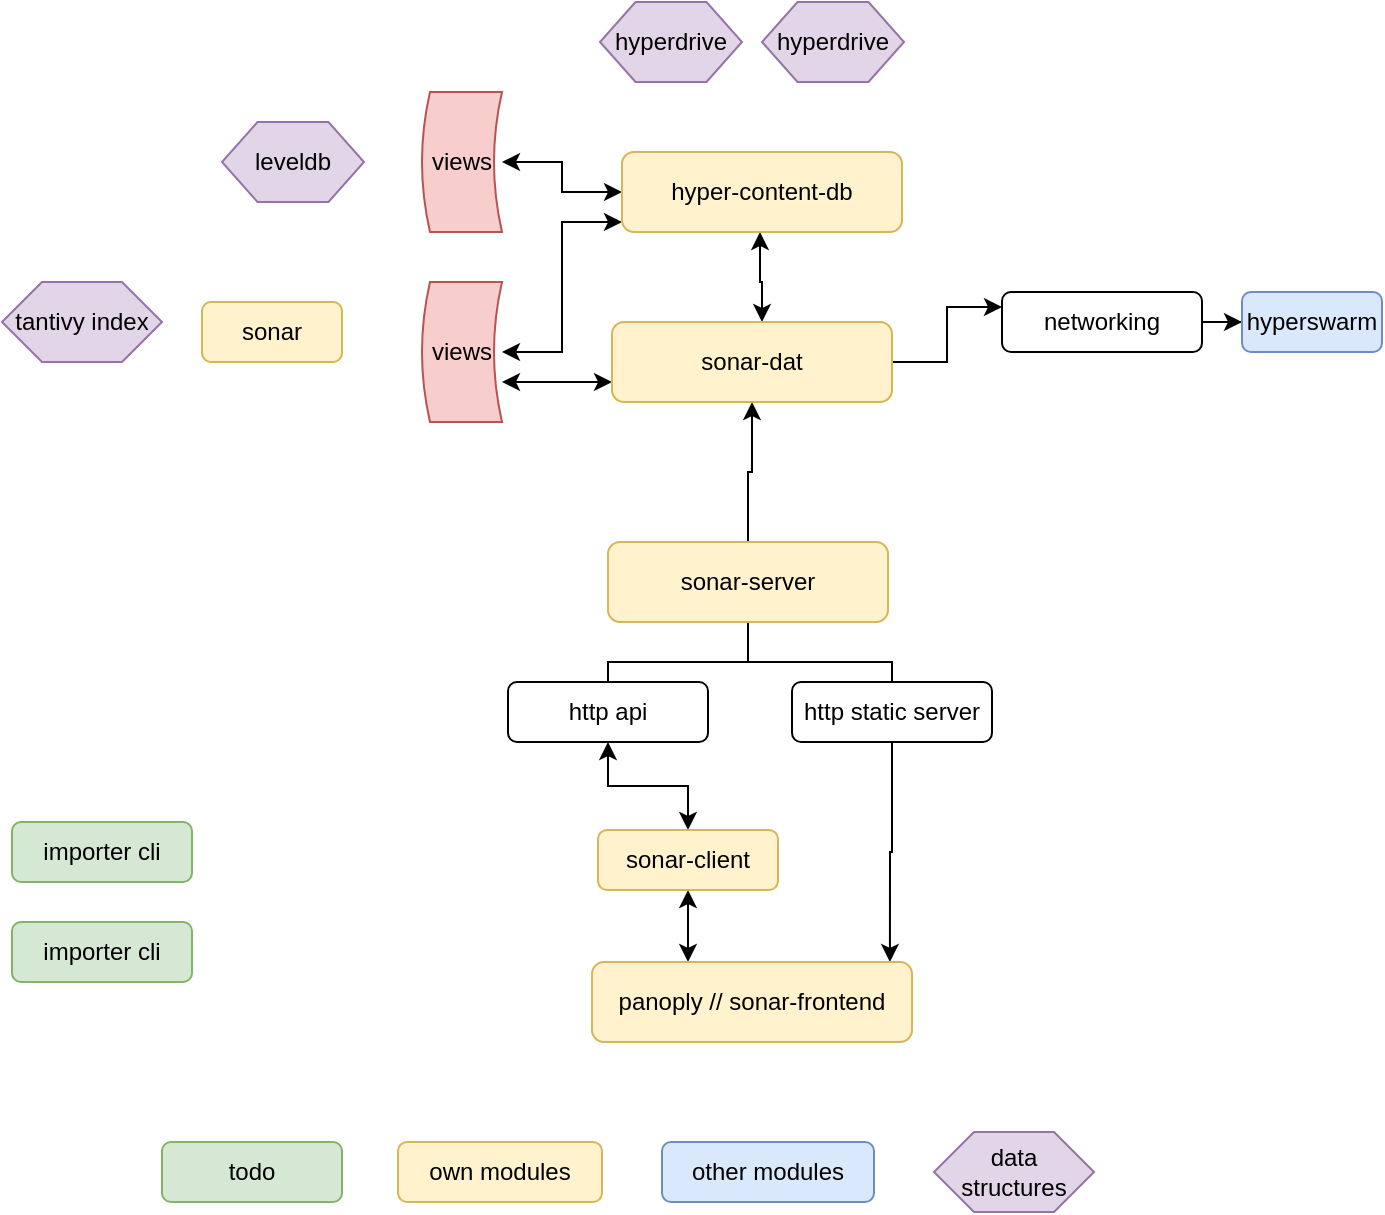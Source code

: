 <mxfile version="12.1.0" type="github" pages="3"><diagram id="LyZIkVX2aOX9mHSbe0mz" name="stack overview"><mxGraphModel dx="1897" dy="947" grid="1" gridSize="10" guides="1" tooltips="1" connect="1" arrows="1" fold="1" page="1" pageScale="1" pageWidth="827" pageHeight="1169" math="0" shadow="0"><root><mxCell id="0"/><mxCell id="1" parent="0"/><mxCell id="BrRFW0T1MFmaTLkrv0Lz-4" value="sonar" style="rounded=1;whiteSpace=wrap;html=1;fillColor=#fff2cc;strokeColor=#d6b656;" parent="1" vertex="1"><mxGeometry x="170" y="290" width="70" height="30" as="geometry"/></mxCell><mxCell id="BrRFW0T1MFmaTLkrv0Lz-18" style="edgeStyle=orthogonalEdgeStyle;rounded=0;orthogonalLoop=1;jettySize=auto;html=1;startArrow=classic;startFill=1;" parent="1" source="BrRFW0T1MFmaTLkrv0Lz-5" target="BrRFW0T1MFmaTLkrv0Lz-12" edge="1"><mxGeometry relative="1" as="geometry"/></mxCell><mxCell id="a60Kt4dlwiP7y3tnzwGO-5" style="edgeStyle=orthogonalEdgeStyle;rounded=0;orthogonalLoop=1;jettySize=auto;html=1;startArrow=classic;startFill=1;" edge="1" parent="1" source="BrRFW0T1MFmaTLkrv0Lz-5" target="a60Kt4dlwiP7y3tnzwGO-1"><mxGeometry relative="1" as="geometry"><Array as="points"><mxPoint x="449" y="280"/><mxPoint x="450" y="280"/></Array></mxGeometry></mxCell><mxCell id="a60Kt4dlwiP7y3tnzwGO-7" style="edgeStyle=orthogonalEdgeStyle;rounded=0;orthogonalLoop=1;jettySize=auto;html=1;entryX=1;entryY=0.5;entryDx=0;entryDy=0;startArrow=classic;startFill=1;" edge="1" parent="1" source="BrRFW0T1MFmaTLkrv0Lz-5" target="BrRFW0T1MFmaTLkrv0Lz-15"><mxGeometry relative="1" as="geometry"><Array as="points"><mxPoint x="350" y="250"/><mxPoint x="350" y="315"/></Array></mxGeometry></mxCell><mxCell id="BrRFW0T1MFmaTLkrv0Lz-5" value="hyper-content-db" style="rounded=1;whiteSpace=wrap;html=1;fillColor=#fff2cc;strokeColor=#d6b656;" parent="1" vertex="1"><mxGeometry x="380" y="215" width="140" height="40" as="geometry"/></mxCell><mxCell id="BrRFW0T1MFmaTLkrv0Lz-12" value="views" style="shape=dataStorage;whiteSpace=wrap;html=1;fillColor=#f8cecc;strokeColor=#b85450;" parent="1" vertex="1"><mxGeometry x="280" y="185" width="40" height="70" as="geometry"/></mxCell><mxCell id="BrRFW0T1MFmaTLkrv0Lz-35" style="edgeStyle=orthogonalEdgeStyle;rounded=0;orthogonalLoop=1;jettySize=auto;html=1;endArrow=none;endFill=0;" parent="1" source="BrRFW0T1MFmaTLkrv0Lz-13" target="BrRFW0T1MFmaTLkrv0Lz-31" edge="1"><mxGeometry relative="1" as="geometry"/></mxCell><mxCell id="BrRFW0T1MFmaTLkrv0Lz-37" style="edgeStyle=orthogonalEdgeStyle;rounded=0;orthogonalLoop=1;jettySize=auto;html=1;endArrow=none;endFill=0;" parent="1" source="BrRFW0T1MFmaTLkrv0Lz-13" target="BrRFW0T1MFmaTLkrv0Lz-30" edge="1"><mxGeometry relative="1" as="geometry"/></mxCell><mxCell id="a60Kt4dlwiP7y3tnzwGO-3" style="edgeStyle=orthogonalEdgeStyle;rounded=0;orthogonalLoop=1;jettySize=auto;html=1;entryX=0.5;entryY=1;entryDx=0;entryDy=0;" edge="1" parent="1" source="BrRFW0T1MFmaTLkrv0Lz-13" target="a60Kt4dlwiP7y3tnzwGO-1"><mxGeometry relative="1" as="geometry"/></mxCell><mxCell id="BrRFW0T1MFmaTLkrv0Lz-13" value="sonar-server" style="rounded=1;whiteSpace=wrap;html=1;fillColor=#fff2cc;strokeColor=#d6b656;" parent="1" vertex="1"><mxGeometry x="373" y="410" width="140" height="40" as="geometry"/></mxCell><mxCell id="BrRFW0T1MFmaTLkrv0Lz-15" value="views" style="shape=dataStorage;whiteSpace=wrap;html=1;fillColor=#f8cecc;strokeColor=#b85450;" parent="1" vertex="1"><mxGeometry x="280" y="280" width="40" height="70" as="geometry"/></mxCell><mxCell id="BrRFW0T1MFmaTLkrv0Lz-28" style="edgeStyle=orthogonalEdgeStyle;rounded=0;orthogonalLoop=1;jettySize=auto;html=1;" parent="1" source="BrRFW0T1MFmaTLkrv0Lz-20" target="BrRFW0T1MFmaTLkrv0Lz-21" edge="1"><mxGeometry relative="1" as="geometry"/></mxCell><mxCell id="BrRFW0T1MFmaTLkrv0Lz-20" value="networking" style="rounded=1;whiteSpace=wrap;html=1;" parent="1" vertex="1"><mxGeometry x="570" y="285" width="100" height="30" as="geometry"/></mxCell><mxCell id="BrRFW0T1MFmaTLkrv0Lz-21" value="hyperswarm" style="rounded=1;whiteSpace=wrap;html=1;fillColor=#dae8fc;strokeColor=#6c8ebf;" parent="1" vertex="1"><mxGeometry x="690" y="285" width="70" height="30" as="geometry"/></mxCell><mxCell id="a60Kt4dlwiP7y3tnzwGO-8" style="edgeStyle=orthogonalEdgeStyle;rounded=0;orthogonalLoop=1;jettySize=auto;html=1;startArrow=classic;startFill=1;" edge="1" parent="1" source="BrRFW0T1MFmaTLkrv0Lz-30" target="BrRFW0T1MFmaTLkrv0Lz-42"><mxGeometry relative="1" as="geometry"/></mxCell><mxCell id="BrRFW0T1MFmaTLkrv0Lz-30" value="http api" style="rounded=1;whiteSpace=wrap;html=1;" parent="1" vertex="1"><mxGeometry x="323" y="480" width="100" height="30" as="geometry"/></mxCell><mxCell id="BrRFW0T1MFmaTLkrv0Lz-39" style="edgeStyle=orthogonalEdgeStyle;rounded=0;orthogonalLoop=1;jettySize=auto;html=1;startArrow=none;startFill=0;endArrow=classic;endFill=1;entryX=0.931;entryY=0;entryDx=0;entryDy=0;entryPerimeter=0;" parent="1" source="BrRFW0T1MFmaTLkrv0Lz-31" target="BrRFW0T1MFmaTLkrv0Lz-32" edge="1"><mxGeometry relative="1" as="geometry"/></mxCell><mxCell id="BrRFW0T1MFmaTLkrv0Lz-31" value="http static server" style="rounded=1;whiteSpace=wrap;html=1;" parent="1" vertex="1"><mxGeometry x="465" y="480" width="100" height="30" as="geometry"/></mxCell><mxCell id="a60Kt4dlwiP7y3tnzwGO-9" style="edgeStyle=orthogonalEdgeStyle;rounded=0;orthogonalLoop=1;jettySize=auto;html=1;startArrow=classic;startFill=1;" edge="1" parent="1" source="BrRFW0T1MFmaTLkrv0Lz-32" target="BrRFW0T1MFmaTLkrv0Lz-42"><mxGeometry relative="1" as="geometry"><Array as="points"><mxPoint x="413" y="610"/><mxPoint x="413" y="610"/></Array></mxGeometry></mxCell><mxCell id="BrRFW0T1MFmaTLkrv0Lz-32" value="panoply // sonar-frontend" style="rounded=1;whiteSpace=wrap;html=1;fillColor=#fff2cc;strokeColor=#d6b656;" parent="1" vertex="1"><mxGeometry x="365" y="620" width="160" height="40" as="geometry"/></mxCell><mxCell id="BrRFW0T1MFmaTLkrv0Lz-40" value="importer cli" style="rounded=1;whiteSpace=wrap;html=1;fillColor=#d5e8d4;strokeColor=#82b366;" parent="1" vertex="1"><mxGeometry x="75" y="550" width="90" height="30" as="geometry"/></mxCell><mxCell id="BrRFW0T1MFmaTLkrv0Lz-41" value="importer cli" style="rounded=1;whiteSpace=wrap;html=1;fillColor=#d5e8d4;strokeColor=#82b366;" parent="1" vertex="1"><mxGeometry x="75" y="600" width="90" height="30" as="geometry"/></mxCell><mxCell id="BrRFW0T1MFmaTLkrv0Lz-42" value="sonar-client" style="rounded=1;whiteSpace=wrap;html=1;fillColor=#fff2cc;strokeColor=#d6b656;" parent="1" vertex="1"><mxGeometry x="368" y="554" width="90" height="30" as="geometry"/></mxCell><mxCell id="BrRFW0T1MFmaTLkrv0Lz-43" value="todo" style="rounded=1;whiteSpace=wrap;html=1;fillColor=#d5e8d4;strokeColor=#82b366;" parent="1" vertex="1"><mxGeometry x="150" y="710" width="90" height="30" as="geometry"/></mxCell><mxCell id="BrRFW0T1MFmaTLkrv0Lz-44" value="own modules" style="rounded=1;whiteSpace=wrap;html=1;fillColor=#fff2cc;strokeColor=#d6b656;" parent="1" vertex="1"><mxGeometry x="268" y="710" width="102" height="30" as="geometry"/></mxCell><mxCell id="BrRFW0T1MFmaTLkrv0Lz-46" value="hyperdrive" style="shape=hexagon;perimeter=hexagonPerimeter2;whiteSpace=wrap;html=1;fillColor=#e1d5e7;strokeColor=#9673a6;" parent="1" vertex="1"><mxGeometry x="369" y="140" width="71" height="40" as="geometry"/></mxCell><mxCell id="BrRFW0T1MFmaTLkrv0Lz-48" value="hyperdrive" style="shape=hexagon;perimeter=hexagonPerimeter2;whiteSpace=wrap;html=1;fillColor=#e1d5e7;strokeColor=#9673a6;" parent="1" vertex="1"><mxGeometry x="450" y="140" width="71" height="40" as="geometry"/></mxCell><mxCell id="BrRFW0T1MFmaTLkrv0Lz-49" value="leveldb" style="shape=hexagon;perimeter=hexagonPerimeter2;whiteSpace=wrap;html=1;fillColor=#e1d5e7;strokeColor=#9673a6;" parent="1" vertex="1"><mxGeometry x="180" y="200" width="71" height="40" as="geometry"/></mxCell><mxCell id="BrRFW0T1MFmaTLkrv0Lz-50" value="tantivy index" style="shape=hexagon;perimeter=hexagonPerimeter2;whiteSpace=wrap;html=1;fillColor=#e1d5e7;strokeColor=#9673a6;" parent="1" vertex="1"><mxGeometry x="70" y="280" width="80" height="40" as="geometry"/></mxCell><mxCell id="BrRFW0T1MFmaTLkrv0Lz-51" value="data structures" style="shape=hexagon;perimeter=hexagonPerimeter2;whiteSpace=wrap;html=1;fillColor=#e1d5e7;strokeColor=#9673a6;" parent="1" vertex="1"><mxGeometry x="536" y="705" width="80" height="40" as="geometry"/></mxCell><mxCell id="BrRFW0T1MFmaTLkrv0Lz-52" value="other modules" style="rounded=1;whiteSpace=wrap;html=1;fillColor=#dae8fc;strokeColor=#6c8ebf;" parent="1" vertex="1"><mxGeometry x="400" y="710" width="106" height="30" as="geometry"/></mxCell><mxCell id="a60Kt4dlwiP7y3tnzwGO-4" style="edgeStyle=orthogonalEdgeStyle;rounded=0;orthogonalLoop=1;jettySize=auto;html=1;entryX=0;entryY=0.25;entryDx=0;entryDy=0;" edge="1" parent="1" source="a60Kt4dlwiP7y3tnzwGO-1" target="BrRFW0T1MFmaTLkrv0Lz-20"><mxGeometry relative="1" as="geometry"/></mxCell><mxCell id="a60Kt4dlwiP7y3tnzwGO-6" style="edgeStyle=orthogonalEdgeStyle;rounded=0;orthogonalLoop=1;jettySize=auto;html=1;startArrow=classic;startFill=1;" edge="1" parent="1" source="a60Kt4dlwiP7y3tnzwGO-1" target="BrRFW0T1MFmaTLkrv0Lz-15"><mxGeometry relative="1" as="geometry"><Array as="points"><mxPoint x="330" y="330"/><mxPoint x="330" y="330"/></Array></mxGeometry></mxCell><mxCell id="a60Kt4dlwiP7y3tnzwGO-1" value="sonar-dat" style="rounded=1;whiteSpace=wrap;html=1;fillColor=#fff2cc;strokeColor=#d6b656;" vertex="1" parent="1"><mxGeometry x="375" y="300" width="140" height="40" as="geometry"/></mxCell></root></mxGraphModel></diagram><diagram id="cnA5syuYo0d1uhU0JSar" name="bots"><mxGraphModel dx="1897" dy="947" grid="1" gridSize="10" guides="1" tooltips="1" connect="1" arrows="1" fold="1" page="1" pageScale="1" pageWidth="827" pageHeight="1169" math="0" shadow="0"><root><mxCell id="BJcOlARVHZpzZAdNJk6J-0"/><mxCell id="BJcOlARVHZpzZAdNJk6J-1" parent="BJcOlARVHZpzZAdNJk6J-0"/><mxCell id="QC97Cmk_uKGFO3M2MT5K-0" value="hyperdrive&lt;br&gt;&lt;font color=&quot;#ff3399&quot;&gt;c6&lt;/font&gt;" style="shape=hexagon;perimeter=hexagonPerimeter2;whiteSpace=wrap;html=1;fillColor=#e1d5e7;strokeColor=#9673a6;" parent="BJcOlARVHZpzZAdNJk6J-1" vertex="1"><mxGeometry x="370.5" y="55" width="71" height="40" as="geometry"/></mxCell><mxCell id="QC97Cmk_uKGFO3M2MT5K-1" value="Variante 1" style="text;html=1;resizable=0;points=[];autosize=1;align=left;verticalAlign=top;spacingTop=-4;" parent="BJcOlARVHZpzZAdNJk6J-1" vertex="1"><mxGeometry x="240.5" y="25" width="70" height="20" as="geometry"/></mxCell><mxCell id="QC97Cmk_uKGFO3M2MT5K-32" style="edgeStyle=orthogonalEdgeStyle;rounded=0;orthogonalLoop=1;jettySize=auto;html=1;startArrow=none;startFill=0;endArrow=classic;endFill=1;" parent="BJcOlARVHZpzZAdNJk6J-1" source="QC97Cmk_uKGFO3M2MT5K-4" target="QC97Cmk_uKGFO3M2MT5K-13" edge="1"><mxGeometry relative="1" as="geometry"/></mxCell><mxCell id="QC97Cmk_uKGFO3M2MT5K-4" value="archipel-server" style="rounded=1;whiteSpace=wrap;html=1;" parent="BJcOlARVHZpzZAdNJk6J-1" vertex="1"><mxGeometry x="345.5" y="195" width="130" height="50" as="geometry"/></mxCell><mxCell id="QC97Cmk_uKGFO3M2MT5K-13" value="Island&lt;br&gt;&lt;font color=&quot;#ff0080&quot;&gt;f8&lt;/font&gt;" style="shape=process;whiteSpace=wrap;html=1;backgroundOutline=1;fillColor=#fff2cc;strokeColor=#d6b656;" parent="BJcOlARVHZpzZAdNJk6J-1" vertex="1"><mxGeometry x="353" y="120" width="115" height="40" as="geometry"/></mxCell><mxCell id="QC97Cmk_uKGFO3M2MT5K-17" value="importer" style="rounded=1;whiteSpace=wrap;html=1;" parent="BJcOlARVHZpzZAdNJk6J-1" vertex="1"><mxGeometry x="590.5" y="80" width="130" height="50" as="geometry"/></mxCell><mxCell id="QC97Cmk_uKGFO3M2MT5K-19" style="edgeStyle=orthogonalEdgeStyle;rounded=0;orthogonalLoop=1;jettySize=auto;html=1;startArrow=none;startFill=0;endArrow=classic;endFill=1;" parent="BJcOlARVHZpzZAdNJk6J-1" source="QC97Cmk_uKGFO3M2MT5K-18" target="QC97Cmk_uKGFO3M2MT5K-4" edge="1"><mxGeometry relative="1" as="geometry"/></mxCell><mxCell id="QC97Cmk_uKGFO3M2MT5K-20" value="HTTP" style="text;html=1;resizable=0;points=[];align=center;verticalAlign=middle;labelBackgroundColor=#ffffff;" parent="QC97Cmk_uKGFO3M2MT5K-19" vertex="1" connectable="0"><mxGeometry x="-0.462" y="-1" relative="1" as="geometry"><mxPoint as="offset"/></mxGeometry></mxCell><mxCell id="QC97Cmk_uKGFO3M2MT5K-18" value="archipel-client" style="rounded=1;whiteSpace=wrap;html=1;" parent="BJcOlARVHZpzZAdNJk6J-1" vertex="1"><mxGeometry x="590.5" y="145" width="130" height="50" as="geometry"/></mxCell><mxCell id="QC97Cmk_uKGFO3M2MT5K-21" value="hyperdrive&lt;br&gt;&lt;font color=&quot;#ff3399&quot;&gt;c6&lt;/font&gt;" style="shape=hexagon;perimeter=hexagonPerimeter2;whiteSpace=wrap;html=1;fillColor=#e1d5e7;strokeColor=#9673a6;" parent="BJcOlARVHZpzZAdNJk6J-1" vertex="1"><mxGeometry x="380.5" y="335" width="71" height="40" as="geometry"/></mxCell><mxCell id="QC97Cmk_uKGFO3M2MT5K-22" value="Variante 2" style="text;html=1;resizable=0;points=[];autosize=1;align=left;verticalAlign=top;spacingTop=-4;" parent="BJcOlARVHZpzZAdNJk6J-1" vertex="1"><mxGeometry x="250.5" y="305" width="70" height="20" as="geometry"/></mxCell><mxCell id="QC97Cmk_uKGFO3M2MT5K-33" style="edgeStyle=orthogonalEdgeStyle;rounded=0;orthogonalLoop=1;jettySize=auto;html=1;startArrow=none;startFill=0;endArrow=classic;endFill=1;" parent="BJcOlARVHZpzZAdNJk6J-1" source="QC97Cmk_uKGFO3M2MT5K-23" target="QC97Cmk_uKGFO3M2MT5K-24" edge="1"><mxGeometry relative="1" as="geometry"/></mxCell><mxCell id="QC97Cmk_uKGFO3M2MT5K-23" value="archipel-server" style="rounded=1;whiteSpace=wrap;html=1;" parent="BJcOlARVHZpzZAdNJk6J-1" vertex="1"><mxGeometry x="355.5" y="475" width="130" height="50" as="geometry"/></mxCell><mxCell id="QC97Cmk_uKGFO3M2MT5K-24" value="Island&lt;br&gt;&lt;font color=&quot;#ff0080&quot;&gt;f8&lt;/font&gt;" style="shape=process;whiteSpace=wrap;html=1;backgroundOutline=1;fillColor=#fff2cc;strokeColor=#d6b656;" parent="BJcOlARVHZpzZAdNJk6J-1" vertex="1"><mxGeometry x="363" y="400" width="115" height="40" as="geometry"/></mxCell><mxCell id="QC97Cmk_uKGFO3M2MT5K-29" style="edgeStyle=orthogonalEdgeStyle;rounded=0;orthogonalLoop=1;jettySize=auto;html=1;startArrow=none;startFill=0;endArrow=classic;endFill=1;" parent="BJcOlARVHZpzZAdNJk6J-1" source="QC97Cmk_uKGFO3M2MT5K-25" target="QC97Cmk_uKGFO3M2MT5K-23" edge="1"><mxGeometry relative="1" as="geometry"/></mxCell><mxCell id="QC97Cmk_uKGFO3M2MT5K-30" value="JS module" style="text;html=1;resizable=0;points=[];align=center;verticalAlign=middle;labelBackgroundColor=#ffffff;" parent="QC97Cmk_uKGFO3M2MT5K-29" vertex="1" connectable="0"><mxGeometry x="-0.447" y="15" relative="1" as="geometry"><mxPoint x="-16" y="14" as="offset"/></mxGeometry></mxCell><mxCell id="QC97Cmk_uKGFO3M2MT5K-25" value="importer" style="rounded=1;whiteSpace=wrap;html=1;" parent="BJcOlARVHZpzZAdNJk6J-1" vertex="1"><mxGeometry x="605.5" y="435" width="100" height="40" as="geometry"/></mxCell><mxCell id="QC97Cmk_uKGFO3M2MT5K-35" value="Variante 3" style="text;html=1;resizable=0;points=[];autosize=1;align=left;verticalAlign=top;spacingTop=-4;" parent="BJcOlARVHZpzZAdNJk6J-1" vertex="1"><mxGeometry x="248" y="595" width="70" height="20" as="geometry"/></mxCell><mxCell id="QC97Cmk_uKGFO3M2MT5K-36" style="edgeStyle=orthogonalEdgeStyle;rounded=0;orthogonalLoop=1;jettySize=auto;html=1;startArrow=none;startFill=0;endArrow=classic;endFill=1;" parent="BJcOlARVHZpzZAdNJk6J-1" source="QC97Cmk_uKGFO3M2MT5K-37" target="QC97Cmk_uKGFO3M2MT5K-38" edge="1"><mxGeometry relative="1" as="geometry"/></mxCell><mxCell id="QC97Cmk_uKGFO3M2MT5K-37" value="archipel-server" style="rounded=1;whiteSpace=wrap;html=1;" parent="BJcOlARVHZpzZAdNJk6J-1" vertex="1"><mxGeometry x="348" y="805" width="130" height="50" as="geometry"/></mxCell><mxCell id="QC97Cmk_uKGFO3M2MT5K-38" value="Island&lt;br&gt;&lt;font color=&quot;#ff0080&quot;&gt;f8&lt;/font&gt;" style="shape=process;whiteSpace=wrap;html=1;backgroundOutline=1;fillColor=#fff2cc;strokeColor=#d6b656;" parent="BJcOlARVHZpzZAdNJk6J-1" vertex="1"><mxGeometry x="355.5" y="730" width="115" height="40" as="geometry"/></mxCell><mxCell id="QC97Cmk_uKGFO3M2MT5K-42" value="hyperdrive&lt;br&gt;&lt;font color=&quot;#ff3399&quot;&gt;c6&lt;/font&gt;" style="shape=hexagon;perimeter=hexagonPerimeter2;whiteSpace=wrap;html=1;fillColor=#e1d5e7;strokeColor=#9673a6;" parent="BJcOlARVHZpzZAdNJk6J-1" vertex="1"><mxGeometry x="709" y="665" width="71" height="40" as="geometry"/></mxCell><mxCell id="QC97Cmk_uKGFO3M2MT5K-43" style="edgeStyle=orthogonalEdgeStyle;rounded=0;orthogonalLoop=1;jettySize=auto;html=1;startArrow=none;startFill=0;endArrow=classic;endFill=1;" parent="BJcOlARVHZpzZAdNJk6J-1" source="QC97Cmk_uKGFO3M2MT5K-44" target="QC97Cmk_uKGFO3M2MT5K-45" edge="1"><mxGeometry relative="1" as="geometry"/></mxCell><mxCell id="QC97Cmk_uKGFO3M2MT5K-44" value="archipel-server&lt;br&gt;(archipel-core ?)" style="rounded=1;whiteSpace=wrap;html=1;" parent="BJcOlARVHZpzZAdNJk6J-1" vertex="1"><mxGeometry x="720.5" y="805" width="130" height="50" as="geometry"/></mxCell><mxCell id="QC97Cmk_uKGFO3M2MT5K-45" value="Island&lt;br&gt;&lt;font color=&quot;#ff0080&quot;&gt;f8&lt;/font&gt;" style="shape=process;whiteSpace=wrap;html=1;backgroundOutline=1;fillColor=#fff2cc;strokeColor=#d6b656;" parent="BJcOlARVHZpzZAdNJk6J-1" vertex="1"><mxGeometry x="728" y="730" width="115" height="40" as="geometry"/></mxCell><mxCell id="QC97Cmk_uKGFO3M2MT5K-47" style="edgeStyle=orthogonalEdgeStyle;rounded=0;orthogonalLoop=1;jettySize=auto;html=1;startArrow=none;startFill=0;endArrow=classic;endFill=1;" parent="BJcOlARVHZpzZAdNJk6J-1" source="QC97Cmk_uKGFO3M2MT5K-46" target="QC97Cmk_uKGFO3M2MT5K-44" edge="1"><mxGeometry relative="1" as="geometry"/></mxCell><mxCell id="QC97Cmk_uKGFO3M2MT5K-48" value="JS Module" style="text;html=1;resizable=0;points=[];align=center;verticalAlign=middle;labelBackgroundColor=#ffffff;" parent="QC97Cmk_uKGFO3M2MT5K-47" vertex="1" connectable="0"><mxGeometry x="-0.401" y="1" relative="1" as="geometry"><mxPoint as="offset"/></mxGeometry></mxCell><mxCell id="QC97Cmk_uKGFO3M2MT5K-46" value="importer" style="rounded=1;whiteSpace=wrap;html=1;" parent="BJcOlARVHZpzZAdNJk6J-1" vertex="1"><mxGeometry x="937.5" y="785" width="100" height="40" as="geometry"/></mxCell><mxCell id="QC97Cmk_uKGFO3M2MT5K-49" value="hyperdrive&lt;br&gt;&lt;font color=&quot;#ff3399&quot;&gt;a5&lt;/font&gt;" style="shape=hexagon;perimeter=hexagonPerimeter2;whiteSpace=wrap;html=1;fillColor=#e1d5e7;strokeColor=#9673a6;" parent="BJcOlARVHZpzZAdNJk6J-1" vertex="1"><mxGeometry x="803.5" y="665" width="71" height="40" as="geometry"/></mxCell><mxCell id="QC97Cmk_uKGFO3M2MT5K-50" value="hyperdrive&lt;br&gt;&lt;font color=&quot;#ff3399&quot;&gt;c6&lt;/font&gt;" style="shape=hexagon;perimeter=hexagonPerimeter2;whiteSpace=wrap;html=1;fillColor=#e1d5e7;strokeColor=#9673a6;" parent="BJcOlARVHZpzZAdNJk6J-1" vertex="1"><mxGeometry x="338" y="665" width="71" height="40" as="geometry"/></mxCell><mxCell id="QC97Cmk_uKGFO3M2MT5K-51" value="hyperdrive&lt;br&gt;&lt;font color=&quot;#ff3399&quot;&gt;a5&lt;/font&gt;" style="shape=hexagon;perimeter=hexagonPerimeter2;whiteSpace=wrap;html=1;fillColor=#e1d5e7;strokeColor=#9673a6;" parent="BJcOlARVHZpzZAdNJk6J-1" vertex="1"><mxGeometry x="432.5" y="665" width="71" height="40" as="geometry"/></mxCell><mxCell id="QC97Cmk_uKGFO3M2MT5K-54" value="" style="shape=image;html=1;verticalAlign=top;verticalLabelPosition=bottom;labelBackgroundColor=#ffffff;imageAspect=0;aspect=fixed;image=https://cdn4.iconfinder.com/data/icons/keynote-and-powerpoint-icons/256/Plus-128.png" parent="BJcOlARVHZpzZAdNJk6J-1" vertex="1"><mxGeometry x="365.5" y="645" width="16" height="16" as="geometry"/></mxCell><mxCell id="QC97Cmk_uKGFO3M2MT5K-55" value="" style="shape=image;html=1;verticalAlign=top;verticalLabelPosition=bottom;labelBackgroundColor=#ffffff;imageAspect=0;aspect=fixed;image=https://cdn4.iconfinder.com/data/icons/keynote-and-powerpoint-icons/256/Plus-128.png" parent="BJcOlARVHZpzZAdNJk6J-1" vertex="1"><mxGeometry x="827" y="645" width="16" height="16" as="geometry"/></mxCell><mxCell id="QC97Cmk_uKGFO3M2MT5K-56" value="" style="shape=image;html=1;verticalAlign=top;verticalLabelPosition=bottom;labelBackgroundColor=#ffffff;imageAspect=0;aspect=fixed;image=https://cdn4.iconfinder.com/data/icons/keynote-and-powerpoint-icons/256/Plus-128.png" parent="BJcOlARVHZpzZAdNJk6J-1" vertex="1"><mxGeometry x="404.5" y="314.857" width="16" height="16" as="geometry"/></mxCell><mxCell id="QC97Cmk_uKGFO3M2MT5K-57" value="" style="shape=image;html=1;verticalAlign=top;verticalLabelPosition=bottom;labelBackgroundColor=#ffffff;imageAspect=0;aspect=fixed;image=https://cdn4.iconfinder.com/data/icons/keynote-and-powerpoint-icons/256/Plus-128.png" parent="BJcOlARVHZpzZAdNJk6J-1" vertex="1"><mxGeometry x="398" y="26.857" width="16" height="16" as="geometry"/></mxCell><mxCell id="QC97Cmk_uKGFO3M2MT5K-58" value="archipel-frontend" style="rounded=1;whiteSpace=wrap;html=1;" parent="BJcOlARVHZpzZAdNJk6J-1" vertex="1"><mxGeometry x="145.5" y="155" width="130" height="50" as="geometry"/></mxCell><mxCell id="QC97Cmk_uKGFO3M2MT5K-59" value="importer" style="rounded=1;whiteSpace=wrap;html=1;" parent="BJcOlARVHZpzZAdNJk6J-1" vertex="1"><mxGeometry x="995" y="912.857" width="130" height="50" as="geometry"/></mxCell><mxCell id="QC97Cmk_uKGFO3M2MT5K-60" style="edgeStyle=orthogonalEdgeStyle;rounded=0;orthogonalLoop=1;jettySize=auto;html=1;startArrow=none;startFill=0;endArrow=classic;endFill=1;" parent="BJcOlARVHZpzZAdNJk6J-1" source="QC97Cmk_uKGFO3M2MT5K-62" target="QC97Cmk_uKGFO3M2MT5K-44" edge="1"><mxGeometry relative="1" as="geometry"><mxPoint x="880" y="1053" as="targetPoint"/></mxGeometry></mxCell><mxCell id="QC97Cmk_uKGFO3M2MT5K-61" value="HTTP" style="text;html=1;resizable=0;points=[];align=center;verticalAlign=middle;labelBackgroundColor=#ffffff;" parent="QC97Cmk_uKGFO3M2MT5K-60" vertex="1" connectable="0"><mxGeometry x="-0.462" y="-1" relative="1" as="geometry"><mxPoint as="offset"/></mxGeometry></mxCell><mxCell id="QC97Cmk_uKGFO3M2MT5K-62" value="archipel-client" style="rounded=1;whiteSpace=wrap;html=1;" parent="BJcOlARVHZpzZAdNJk6J-1" vertex="1"><mxGeometry x="995" y="977.857" width="130" height="50" as="geometry"/></mxCell></root></mxGraphModel></diagram><diagram id="PGs4Qv9guEamX2kZSqyN" name="data model"><mxGraphModel dx="1897" dy="947" grid="1" gridSize="10" guides="1" tooltips="1" connect="1" arrows="1" fold="1" page="1" pageScale="1" pageWidth="827" pageHeight="1169" math="0" shadow="0"><root><mxCell id="3HMsBgluOJ743pcL7jr0-0"/><mxCell id="3HMsBgluOJ743pcL7jr0-1" parent="3HMsBgluOJ743pcL7jr0-0"/><mxCell id="ue_BePrOVViGTIbbGO5E-0" value="Resource" style="rounded=0;whiteSpace=wrap;html=1;" parent="3HMsBgluOJ743pcL7jr0-1" vertex="1"><mxGeometry x="240" y="210" width="120" height="60" as="geometry"/></mxCell><mxCell id="ue_BePrOVViGTIbbGO5E-1" value="Entity" style="rounded=0;whiteSpace=wrap;html=1;" parent="3HMsBgluOJ743pcL7jr0-1" vertex="1"><mxGeometry x="240" y="360" width="120" height="60" as="geometry"/></mxCell></root></mxGraphModel></diagram></mxfile>